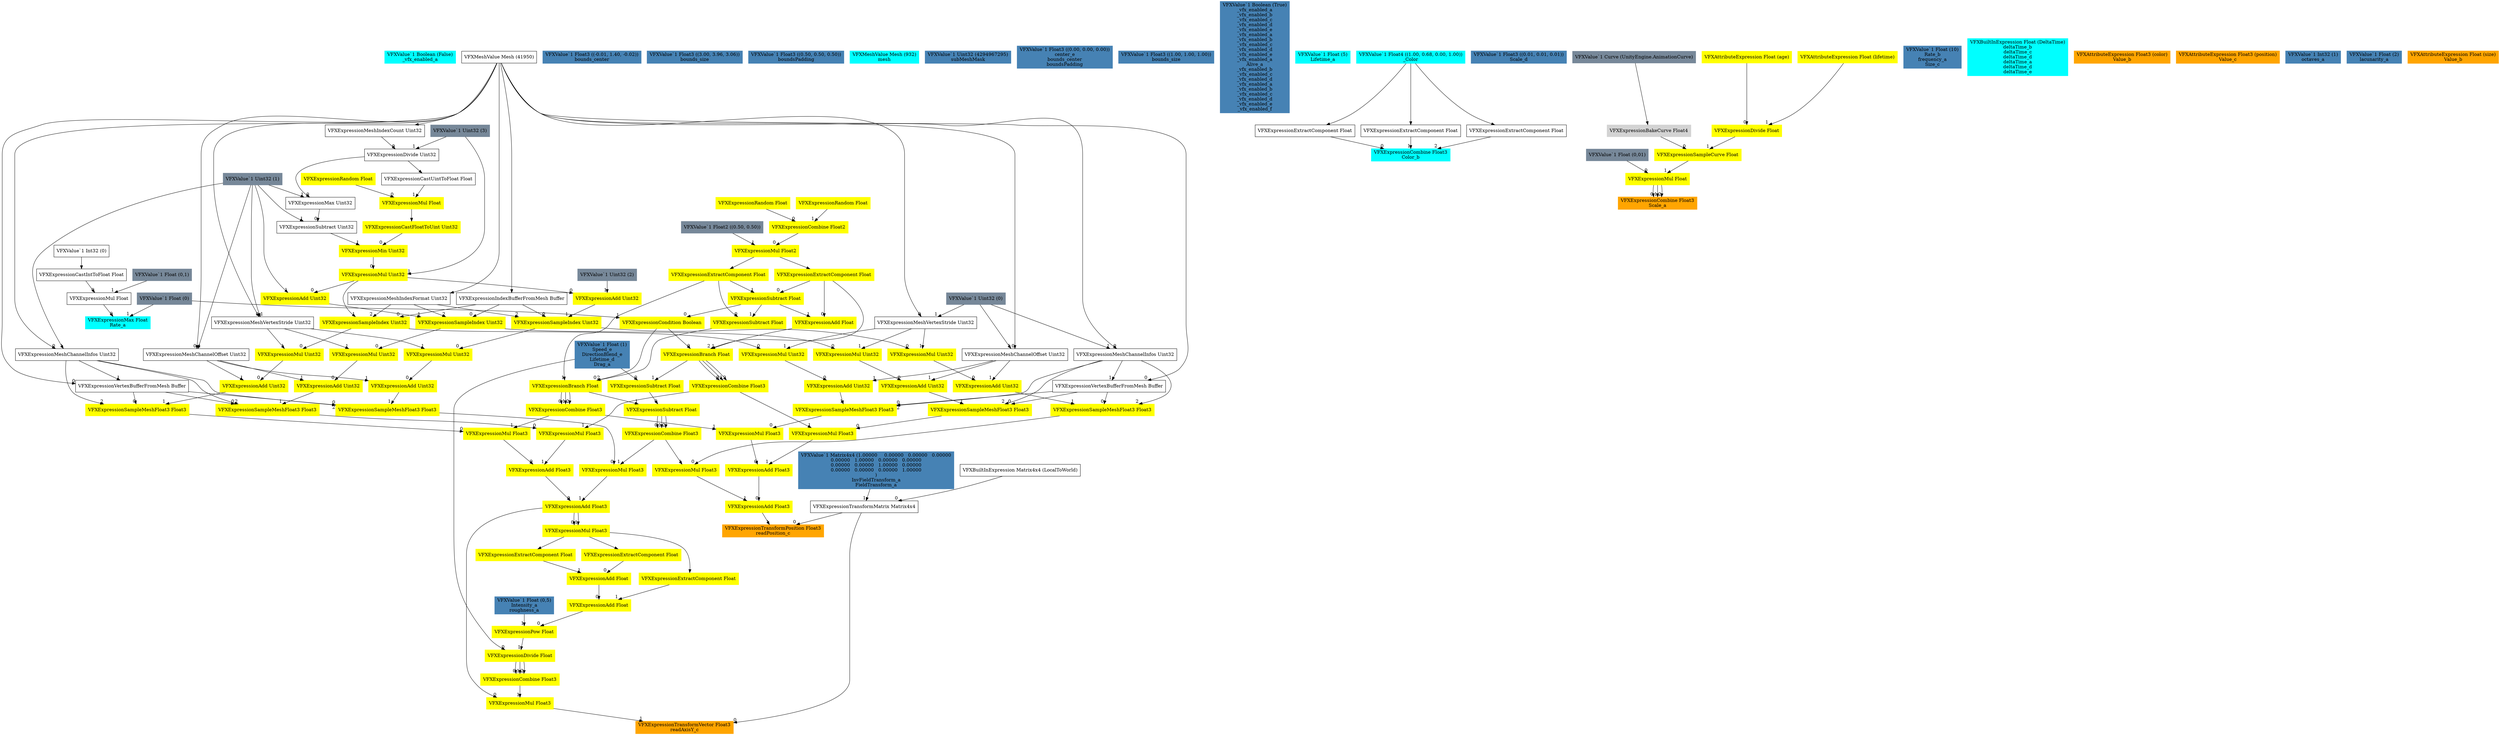 digraph G {
node0 [shape="box" color="cyan" style="filled" label="VFXValue`1 Boolean (False)
_vfx_enabled_a"]
node1 [shape="box" color="cyan" style="filled" label="VFXExpressionMax Float
Rate_a"]
node2 [shape="box" label="VFXExpressionMul Float"]
node3 [shape="box" label="VFXExpressionCastIntToFloat Float"]
node4 [shape="box" label="VFXValue`1 Int32 (0)"]
node5 [shape="box" color="lightslategray" style="filled" label="VFXValue`1 Float (0,1)"]
node6 [shape="box" color="lightslategray" style="filled" label="VFXValue`1 Float (0)"]
node7 [shape="box" color="steelblue" style="filled" label="VFXValue`1 Float3 ((-0.01, 1.40, -0.02))
bounds_center"]
node8 [shape="box" color="steelblue" style="filled" label="VFXValue`1 Float3 ((3.00, 3.96, 3.06))
bounds_size"]
node9 [shape="box" color="steelblue" style="filled" label="VFXValue`1 Float3 ((0.50, 0.50, 0.50))
boundsPadding"]
node10 [shape="box" color="cyan" style="filled" label="VFXMeshValue Mesh (932)
mesh"]
node11 [shape="box" color="steelblue" style="filled" label="VFXValue`1 Uint32 (4294967295)
subMeshMask"]
node12 [shape="box" color="steelblue" style="filled" label="VFXValue`1 Float3 ((0.00, 0.00, 0.00))
center_e
bounds_center
boundsPadding"]
node13 [shape="box" color="steelblue" style="filled" label="VFXValue`1 Float3 ((1.00, 1.00, 1.00))
bounds_size"]
node14 [shape="box" color="steelblue" style="filled" label="VFXValue`1 Boolean (True)
_vfx_enabled_a
_vfx_enabled_b
_vfx_enabled_c
_vfx_enabled_d
_vfx_enabled_e
_vfx_enabled_a
_vfx_enabled_b
_vfx_enabled_c
_vfx_enabled_d
_vfx_enabled_e
_vfx_enabled_a
Alive_a
_vfx_enabled_b
_vfx_enabled_c
_vfx_enabled_d
_vfx_enabled_a
_vfx_enabled_b
_vfx_enabled_c
_vfx_enabled_d
_vfx_enabled_e
_vfx_enabled_f"]
node15 [shape="box" color="cyan" style="filled" label="VFXValue`1 Float (5)
Lifetime_a"]
node16 [shape="box" color="cyan" style="filled" label="VFXExpressionCombine Float3
Color_b"]
node17 [shape="box" label="VFXExpressionExtractComponent Float"]
node18 [shape="box" color="cyan" style="filled" label="VFXValue`1 Float4 ((1.00, 0.68, 0.00, 1.00))
_Color"]
node19 [shape="box" label="VFXExpressionExtractComponent Float"]
node20 [shape="box" label="VFXExpressionExtractComponent Float"]
node21 [shape="box" color="orange" style="filled" label="VFXExpressionTransformPosition Float3
readPosition_c"]
node22 [shape="box" label="VFXExpressionTransformMatrix Matrix4x4"]
node23 [shape="box" label="VFXBuiltInExpression Matrix4x4 (LocalToWorld)"]
node24 [shape="box" color="steelblue" style="filled" label="VFXValue`1 Matrix4x4 (1.00000	0.00000	0.00000	0.00000
0.00000	1.00000	0.00000	0.00000
0.00000	0.00000	1.00000	0.00000
0.00000	0.00000	0.00000	1.00000
)
InvFieldTransform_a
FieldTransform_a"]
node25 [shape="box" color="yellow" style="filled" label="VFXExpressionAdd Float3"]
node26 [shape="box" color="yellow" style="filled" label="VFXExpressionAdd Float3"]
node27 [shape="box" color="yellow" style="filled" label="VFXExpressionMul Float3"]
node28 [shape="box" color="yellow" style="filled" label="VFXExpressionSampleMeshFloat3 Float3"]
node29 [shape="box" label="VFXExpressionVertexBufferFromMesh Buffer"]
node30 [shape="box" label="VFXMeshValue Mesh (41950)"]
node31 [shape="box" label="VFXExpressionMeshChannelInfos Uint32"]
node32 [shape="box" color="lightslategray" style="filled" label="VFXValue`1 Uint32 (0)"]
node33 [shape="box" color="yellow" style="filled" label="VFXExpressionAdd Uint32"]
node34 [shape="box" color="yellow" style="filled" label="VFXExpressionMul Uint32"]
node35 [shape="box" color="yellow" style="filled" label="VFXExpressionSampleIndex Uint32"]
node36 [shape="box" label="VFXExpressionIndexBufferFromMesh Buffer"]
node37 [shape="box" color="yellow" style="filled" label="VFXExpressionMul Uint32"]
node38 [shape="box" color="yellow" style="filled" label="VFXExpressionMin Uint32"]
node39 [shape="box" color="yellow" style="filled" label="VFXExpressionCastFloatToUint Uint32"]
node40 [shape="box" color="yellow" style="filled" label="VFXExpressionMul Float"]
node41 [shape="box" color="yellow" style="filled" label="VFXExpressionRandom Float"]
node42 [shape="box" label="VFXExpressionCastUintToFloat Float"]
node43 [shape="box" label="VFXExpressionDivide Uint32"]
node44 [shape="box" label="VFXExpressionMeshIndexCount Uint32"]
node45 [shape="box" color="lightslategray" style="filled" label="VFXValue`1 Uint32 (3)"]
node46 [shape="box" label="VFXExpressionSubtract Uint32"]
node47 [shape="box" label="VFXExpressionMax Uint32"]
node48 [shape="box" color="lightslategray" style="filled" label="VFXValue`1 Uint32 (1)"]
node49 [shape="box" label="VFXExpressionMeshIndexFormat Uint32"]
node50 [shape="box" label="VFXExpressionMeshVertexStride Uint32"]
node51 [shape="box" label="VFXExpressionMeshChannelOffset Uint32"]
node52 [shape="box" color="yellow" style="filled" label="VFXExpressionCombine Float3"]
node53 [shape="box" color="yellow" style="filled" label="VFXExpressionBranch Float"]
node54 [shape="box" color="yellow" style="filled" label="VFXExpressionCondition Boolean"]
node55 [shape="box" color="yellow" style="filled" label="VFXExpressionSubtract Float"]
node56 [shape="box" color="yellow" style="filled" label="VFXExpressionExtractComponent Float"]
node57 [shape="box" color="yellow" style="filled" label="VFXExpressionMul Float2"]
node58 [shape="box" color="yellow" style="filled" label="VFXExpressionCombine Float2"]
node59 [shape="box" color="yellow" style="filled" label="VFXExpressionRandom Float"]
node60 [shape="box" color="yellow" style="filled" label="VFXExpressionRandom Float"]
node61 [shape="box" color="lightslategray" style="filled" label="VFXValue`1 Float2 ((0.50, 0.50))"]
node62 [shape="box" color="yellow" style="filled" label="VFXExpressionExtractComponent Float"]
node63 [shape="box" color="yellow" style="filled" label="VFXExpressionSubtract Float"]
node64 [shape="box" color="yellow" style="filled" label="VFXExpressionMul Float3"]
node65 [shape="box" color="yellow" style="filled" label="VFXExpressionSampleMeshFloat3 Float3"]
node66 [shape="box" color="yellow" style="filled" label="VFXExpressionAdd Uint32"]
node67 [shape="box" color="yellow" style="filled" label="VFXExpressionMul Uint32"]
node68 [shape="box" color="yellow" style="filled" label="VFXExpressionSampleIndex Uint32"]
node69 [shape="box" color="yellow" style="filled" label="VFXExpressionAdd Uint32"]
node70 [shape="box" color="yellow" style="filled" label="VFXExpressionCombine Float3"]
node71 [shape="box" color="yellow" style="filled" label="VFXExpressionBranch Float"]
node72 [shape="box" color="yellow" style="filled" label="VFXExpressionAdd Float"]
node73 [shape="box" color="yellow" style="filled" label="VFXExpressionMul Float3"]
node74 [shape="box" color="yellow" style="filled" label="VFXExpressionSampleMeshFloat3 Float3"]
node75 [shape="box" color="yellow" style="filled" label="VFXExpressionAdd Uint32"]
node76 [shape="box" color="yellow" style="filled" label="VFXExpressionMul Uint32"]
node77 [shape="box" color="yellow" style="filled" label="VFXExpressionSampleIndex Uint32"]
node78 [shape="box" color="yellow" style="filled" label="VFXExpressionAdd Uint32"]
node79 [shape="box" color="lightslategray" style="filled" label="VFXValue`1 Uint32 (2)"]
node80 [shape="box" color="yellow" style="filled" label="VFXExpressionCombine Float3"]
node81 [shape="box" color="yellow" style="filled" label="VFXExpressionSubtract Float"]
node82 [shape="box" color="yellow" style="filled" label="VFXExpressionSubtract Float"]
node83 [shape="box" color="steelblue" style="filled" label="VFXValue`1 Float (1)
Speed_e
DirectionBlend_e
Lifetime_d
Drag_a"]
node84 [shape="box" color="orange" style="filled" label="VFXExpressionTransformVector Float3
readAxisY_c"]
node85 [shape="box" color="yellow" style="filled" label="VFXExpressionMul Float3"]
node86 [shape="box" color="yellow" style="filled" label="VFXExpressionAdd Float3"]
node87 [shape="box" color="yellow" style="filled" label="VFXExpressionAdd Float3"]
node88 [shape="box" color="yellow" style="filled" label="VFXExpressionMul Float3"]
node89 [shape="box" color="yellow" style="filled" label="VFXExpressionSampleMeshFloat3 Float3"]
node90 [shape="box" label="VFXExpressionVertexBufferFromMesh Buffer"]
node91 [shape="box" label="VFXExpressionMeshChannelInfos Uint32"]
node92 [shape="box" color="yellow" style="filled" label="VFXExpressionAdd Uint32"]
node93 [shape="box" color="yellow" style="filled" label="VFXExpressionMul Uint32"]
node94 [shape="box" label="VFXExpressionMeshVertexStride Uint32"]
node95 [shape="box" label="VFXExpressionMeshChannelOffset Uint32"]
node96 [shape="box" color="yellow" style="filled" label="VFXExpressionMul Float3"]
node97 [shape="box" color="yellow" style="filled" label="VFXExpressionSampleMeshFloat3 Float3"]
node98 [shape="box" color="yellow" style="filled" label="VFXExpressionAdd Uint32"]
node99 [shape="box" color="yellow" style="filled" label="VFXExpressionMul Uint32"]
node100 [shape="box" color="yellow" style="filled" label="VFXExpressionMul Float3"]
node101 [shape="box" color="yellow" style="filled" label="VFXExpressionSampleMeshFloat3 Float3"]
node102 [shape="box" color="yellow" style="filled" label="VFXExpressionAdd Uint32"]
node103 [shape="box" color="yellow" style="filled" label="VFXExpressionMul Uint32"]
node104 [shape="box" color="yellow" style="filled" label="VFXExpressionCombine Float3"]
node105 [shape="box" color="yellow" style="filled" label="VFXExpressionDivide Float"]
node106 [shape="box" color="yellow" style="filled" label="VFXExpressionPow Float"]
node107 [shape="box" color="yellow" style="filled" label="VFXExpressionAdd Float"]
node108 [shape="box" color="yellow" style="filled" label="VFXExpressionAdd Float"]
node109 [shape="box" color="yellow" style="filled" label="VFXExpressionExtractComponent Float"]
node110 [shape="box" color="yellow" style="filled" label="VFXExpressionMul Float3"]
node111 [shape="box" color="yellow" style="filled" label="VFXExpressionExtractComponent Float"]
node112 [shape="box" color="yellow" style="filled" label="VFXExpressionExtractComponent Float"]
node113 [shape="box" color="steelblue" style="filled" label="VFXValue`1 Float (0,5)
Intensity_a
roughness_a"]
node114 [shape="box" color="steelblue" style="filled" label="VFXValue`1 Float3 ((0.01, 0.01, 0.01))
Scale_d"]
node115 [shape="box" color="orange" style="filled" label="VFXExpressionCombine Float3
Scale_a"]
node116 [shape="box" color="yellow" style="filled" label="VFXExpressionMul Float"]
node117 [shape="box" color="lightslategray" style="filled" label="VFXValue`1 Float (0,01)"]
node118 [shape="box" color="yellow" style="filled" label="VFXExpressionSampleCurve Float"]
node119 [shape="box" color="lightgray" style="filled" label="VFXExpressionBakeCurve Float4"]
node120 [shape="box" color="lightslategray" style="filled" label="VFXValue`1 Curve (UnityEngine.AnimationCurve)"]
node121 [shape="box" color="yellow" style="filled" label="VFXExpressionDivide Float"]
node122 [shape="box" color="yellow" style="filled" label="VFXAttributeExpression Float (age)"]
node123 [shape="box" color="yellow" style="filled" label="VFXAttributeExpression Float (lifetime)"]
node124 [shape="box" color="steelblue" style="filled" label="VFXValue`1 Float (10)
Rate_b
frequency_a
Size_c"]
node125 [shape="box" color="cyan" style="filled" label="VFXBuiltInExpression Float (DeltaTime)
deltaTime_b
deltaTime_c
deltaTime_d
deltaTime_a
deltaTime_d
deltaTime_e"]
node126 [shape="box" color="orange" style="filled" label="VFXAttributeExpression Float3 (color)
Value_b"]
node127 [shape="box" color="orange" style="filled" label="VFXAttributeExpression Float3 (position)
Value_c"]
node128 [shape="box" color="steelblue" style="filled" label="VFXValue`1 Int32 (1)
octaves_a"]
node129 [shape="box" color="steelblue" style="filled" label="VFXValue`1 Float (2)
lacunarity_a"]
node130 [shape="box" color="orange" style="filled" label="VFXAttributeExpression Float (size)
Value_b"]
node2 -> node1 [headlabel="0"]
node6 -> node1 [headlabel="1"]
node3 -> node2 [headlabel="0"]
node5 -> node2 [headlabel="1"]
node4 -> node3 
node17 -> node16 [headlabel="0"]
node19 -> node16 [headlabel="1"]
node20 -> node16 [headlabel="2"]
node18 -> node17 
node18 -> node19 
node18 -> node20 
node22 -> node21 [headlabel="0"]
node25 -> node21 [headlabel="1"]
node23 -> node22 [headlabel="0"]
node24 -> node22 [headlabel="1"]
node26 -> node25 [headlabel="0"]
node73 -> node25 [headlabel="1"]
node27 -> node26 [headlabel="0"]
node64 -> node26 [headlabel="1"]
node28 -> node27 [headlabel="0"]
node52 -> node27 [headlabel="1"]
node29 -> node28 [headlabel="0"]
node33 -> node28 [headlabel="1"]
node31 -> node28 [headlabel="2"]
node30 -> node29 [headlabel="0"]
node31 -> node29 [headlabel="1"]
node30 -> node31 [headlabel="0"]
node32 -> node31 [headlabel="1"]
node34 -> node33 [headlabel="0"]
node51 -> node33 [headlabel="1"]
node35 -> node34 [headlabel="0"]
node50 -> node34 [headlabel="1"]
node36 -> node35 [headlabel="0"]
node37 -> node35 [headlabel="1"]
node49 -> node35 [headlabel="2"]
node30 -> node36 
node38 -> node37 [headlabel="0"]
node45 -> node37 [headlabel="1"]
node39 -> node38 [headlabel="0"]
node46 -> node38 [headlabel="1"]
node40 -> node39 
node41 -> node40 [headlabel="0"]
node42 -> node40 [headlabel="1"]
node43 -> node42 
node44 -> node43 [headlabel="0"]
node45 -> node43 [headlabel="1"]
node30 -> node44 
node47 -> node46 [headlabel="0"]
node48 -> node46 [headlabel="1"]
node43 -> node47 [headlabel="0"]
node48 -> node47 [headlabel="1"]
node30 -> node49 
node30 -> node50 [headlabel="0"]
node32 -> node50 [headlabel="1"]
node30 -> node51 [headlabel="0"]
node32 -> node51 [headlabel="1"]
node53 -> node52 [headlabel="0"]
node53 -> node52 [headlabel="1"]
node53 -> node52 [headlabel="2"]
node54 -> node53 [headlabel="0"]
node62 -> node53 [headlabel="1"]
node63 -> node53 [headlabel="2"]
node55 -> node54 [headlabel="0"]
node6 -> node54 [headlabel="1"]
node56 -> node55 [headlabel="0"]
node62 -> node55 [headlabel="1"]
node57 -> node56 
node58 -> node57 [headlabel="0"]
node61 -> node57 [headlabel="1"]
node59 -> node58 [headlabel="0"]
node60 -> node58 [headlabel="1"]
node57 -> node62 
node62 -> node63 [headlabel="0"]
node55 -> node63 [headlabel="1"]
node65 -> node64 [headlabel="0"]
node70 -> node64 [headlabel="1"]
node29 -> node65 [headlabel="0"]
node66 -> node65 [headlabel="1"]
node31 -> node65 [headlabel="2"]
node67 -> node66 [headlabel="0"]
node51 -> node66 [headlabel="1"]
node68 -> node67 [headlabel="0"]
node50 -> node67 [headlabel="1"]
node36 -> node68 [headlabel="0"]
node69 -> node68 [headlabel="1"]
node49 -> node68 [headlabel="2"]
node37 -> node69 [headlabel="0"]
node48 -> node69 [headlabel="1"]
node71 -> node70 [headlabel="0"]
node71 -> node70 [headlabel="1"]
node71 -> node70 [headlabel="2"]
node54 -> node71 [headlabel="0"]
node72 -> node71 [headlabel="1"]
node56 -> node71 [headlabel="2"]
node56 -> node72 [headlabel="0"]
node55 -> node72 [headlabel="1"]
node74 -> node73 [headlabel="0"]
node80 -> node73 [headlabel="1"]
node29 -> node74 [headlabel="0"]
node75 -> node74 [headlabel="1"]
node31 -> node74 [headlabel="2"]
node76 -> node75 [headlabel="0"]
node51 -> node75 [headlabel="1"]
node77 -> node76 [headlabel="0"]
node50 -> node76 [headlabel="1"]
node36 -> node77 [headlabel="0"]
node78 -> node77 [headlabel="1"]
node49 -> node77 [headlabel="2"]
node37 -> node78 [headlabel="0"]
node79 -> node78 [headlabel="1"]
node81 -> node80 [headlabel="0"]
node81 -> node80 [headlabel="1"]
node81 -> node80 [headlabel="2"]
node82 -> node81 [headlabel="0"]
node53 -> node81 [headlabel="1"]
node83 -> node82 [headlabel="0"]
node71 -> node82 [headlabel="1"]
node22 -> node84 [headlabel="0"]
node85 -> node84 [headlabel="1"]
node86 -> node85 [headlabel="0"]
node104 -> node85 [headlabel="1"]
node87 -> node86 [headlabel="0"]
node100 -> node86 [headlabel="1"]
node88 -> node87 [headlabel="0"]
node96 -> node87 [headlabel="1"]
node89 -> node88 [headlabel="0"]
node52 -> node88 [headlabel="1"]
node90 -> node89 [headlabel="0"]
node92 -> node89 [headlabel="1"]
node91 -> node89 [headlabel="2"]
node30 -> node90 [headlabel="0"]
node91 -> node90 [headlabel="1"]
node30 -> node91 [headlabel="0"]
node48 -> node91 [headlabel="1"]
node93 -> node92 [headlabel="0"]
node95 -> node92 [headlabel="1"]
node35 -> node93 [headlabel="0"]
node94 -> node93 [headlabel="1"]
node30 -> node94 [headlabel="0"]
node48 -> node94 [headlabel="1"]
node30 -> node95 [headlabel="0"]
node48 -> node95 [headlabel="1"]
node97 -> node96 [headlabel="0"]
node70 -> node96 [headlabel="1"]
node90 -> node97 [headlabel="0"]
node98 -> node97 [headlabel="1"]
node91 -> node97 [headlabel="2"]
node99 -> node98 [headlabel="0"]
node95 -> node98 [headlabel="1"]
node68 -> node99 [headlabel="0"]
node94 -> node99 [headlabel="1"]
node101 -> node100 [headlabel="0"]
node80 -> node100 [headlabel="1"]
node90 -> node101 [headlabel="0"]
node102 -> node101 [headlabel="1"]
node91 -> node101 [headlabel="2"]
node103 -> node102 [headlabel="0"]
node95 -> node102 [headlabel="1"]
node77 -> node103 [headlabel="0"]
node94 -> node103 [headlabel="1"]
node105 -> node104 [headlabel="0"]
node105 -> node104 [headlabel="1"]
node105 -> node104 [headlabel="2"]
node83 -> node105 [headlabel="0"]
node106 -> node105 [headlabel="1"]
node107 -> node106 [headlabel="0"]
node113 -> node106 [headlabel="1"]
node108 -> node107 [headlabel="0"]
node112 -> node107 [headlabel="1"]
node109 -> node108 [headlabel="0"]
node111 -> node108 [headlabel="1"]
node110 -> node109 
node86 -> node110 [headlabel="0"]
node86 -> node110 [headlabel="1"]
node110 -> node111 
node110 -> node112 
node116 -> node115 [headlabel="0"]
node116 -> node115 [headlabel="1"]
node116 -> node115 [headlabel="2"]
node117 -> node116 [headlabel="0"]
node118 -> node116 [headlabel="1"]
node119 -> node118 [headlabel="0"]
node121 -> node118 [headlabel="1"]
node120 -> node119 
node122 -> node121 [headlabel="0"]
node123 -> node121 [headlabel="1"]
}
